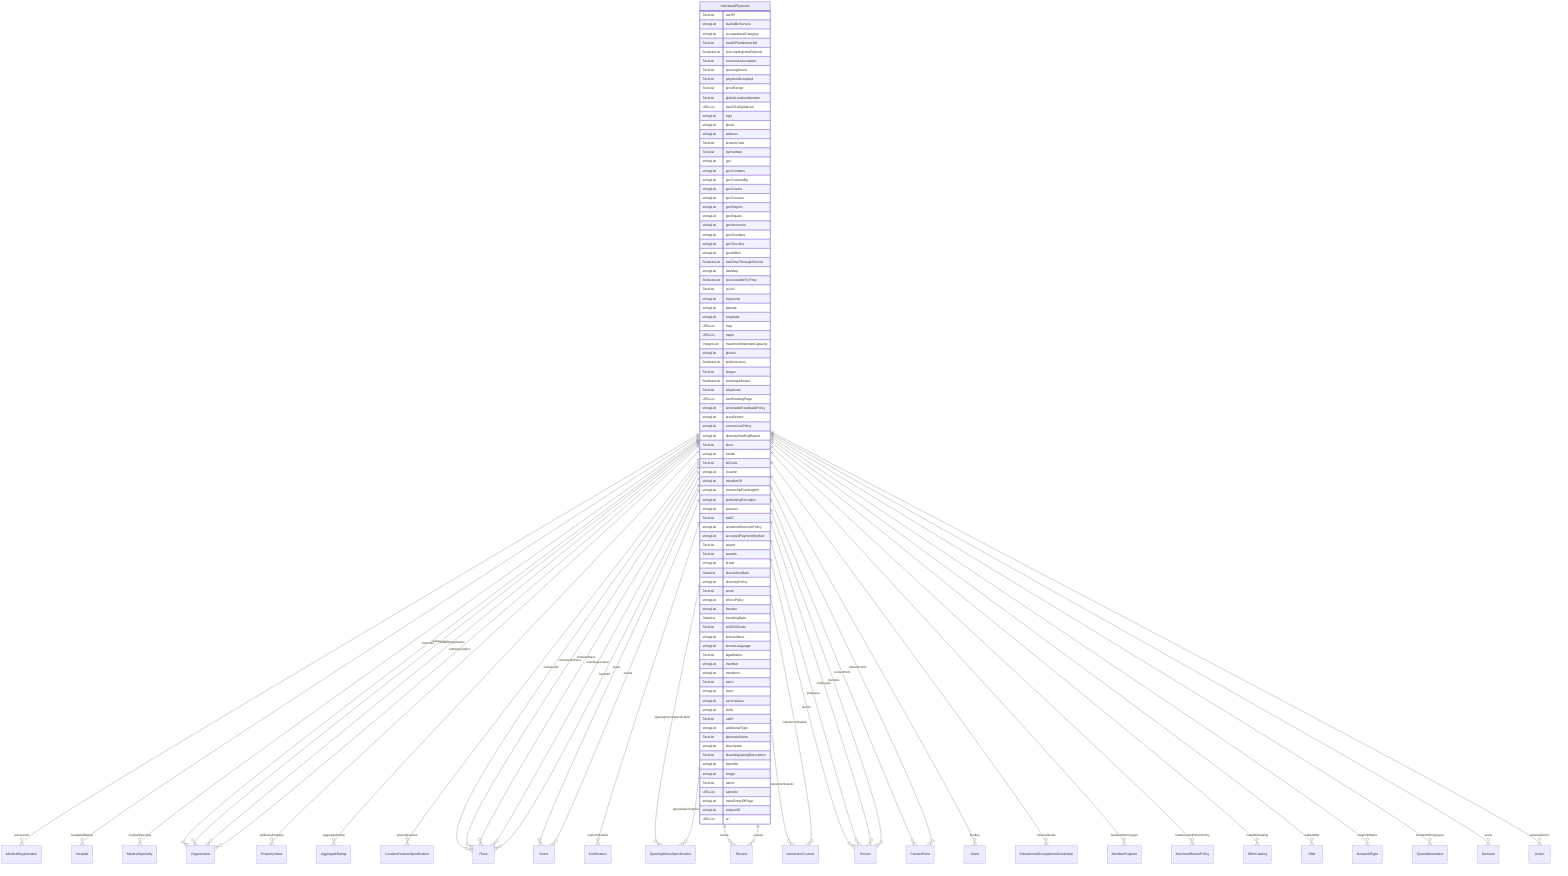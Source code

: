 erDiagram
IndividualPhysician {
    TextList usNPI  
    stringList availableService  
    stringList occupationalCategory  
    TextList healthPlanNetworkId  
    BooleanList isAcceptingNewPatients  
    TextList currenciesAccepted  
    TextList openingHours  
    TextList paymentAccepted  
    TextList priceRange  
    TextList globalLocationNumber  
    URLList hasGS1DigitalLink  
    stringList logo  
    stringList photo  
    stringList address  
    TextList branchCode  
    TextList faxNumber  
    stringList geo  
    stringList geoContains  
    stringList geoCoveredBy  
    stringList geoCovers  
    stringList geoCrosses  
    stringList geoDisjoint  
    stringList geoEquals  
    stringList geoIntersects  
    stringList geoOverlaps  
    stringList geoTouches  
    stringList geoWithin  
    BooleanList hasDriveThroughService  
    stringList hasMap  
    BooleanList isAccessibleForFree  
    TextList isicV4  
    stringList keywords  
    stringList latitude  
    stringList longitude  
    URLList map  
    URLList maps  
    IntegerList maximumAttendeeCapacity  
    stringList photos  
    BooleanList publicAccess  
    TextList slogan  
    BooleanList smokingAllowed  
    TextList telephone  
    URLList tourBookingPage  
    stringList actionableFeedbackPolicy  
    stringList areaServed  
    stringList correctionsPolicy  
    stringList diversityStaffingReport  
    TextList duns  
    stringList funder  
    TextList leiCode  
    stringList location  
    stringList memberOf  
    stringList ownershipFundingInfo  
    stringList publishingPrinciples  
    stringList sponsor  
    TextList taxID  
    stringList unnamedSourcesPolicy  
    stringList acceptedPaymentMethod  
    TextList award  
    TextList awards  
    stringList brand  
    DateList dissolutionDate  
    stringList diversityPolicy  
    TextList email  
    stringList ethicsPolicy  
    stringList founder  
    DateList foundingDate  
    TextList iso6523Code  
    stringList knowsAbout  
    stringList knowsLanguage  
    TextList legalName  
    stringList member  
    stringList members  
    TextList naics  
    stringList owns  
    stringList serviceArea  
    stringList skills  
    TextList vatID  
    stringList additionalType  
    TextList alternateName  
    stringList description  
    TextList disambiguatingDescription  
    stringList identifier  
    stringList image  
    TextList name  
    URLList sameAs  
    stringList mainEntityOfPage  
    stringList subjectOf  
    URLList url  
}

IndividualPhysician ||--}o MedicalOrganization : "practicesAt"
IndividualPhysician ||--}o Hospital : "hospitalAffiliation"
IndividualPhysician ||--}o MedicalSpecialty : "medicalSpecialty"
IndividualPhysician ||--}o Organization : "branchOf"
IndividualPhysician ||--}o PropertyValue : "additionalProperty"
IndividualPhysician ||--}o AggregateRating : "aggregateRating"
IndividualPhysician ||--}o LocationFeatureSpecification : "amenityFeature"
IndividualPhysician ||--}o Place : "containedIn"
IndividualPhysician ||--}o Place : "containedInPlace"
IndividualPhysician ||--}o Place : "containsPlace"
IndividualPhysician ||--}o Event : "event"
IndividualPhysician ||--}o Event : "events"
IndividualPhysician ||--}o Certification : "hasCertification"
IndividualPhysician ||--}o OpeningHoursSpecification : "openingHoursSpecification"
IndividualPhysician ||--}o Review : "review"
IndividualPhysician ||--}o Review : "reviews"
IndividualPhysician ||--}o OpeningHoursSpecification : "specialOpeningHoursSpecification"
IndividualPhysician ||--}o InteractionCounter : "agentInteractionStatistic"
IndividualPhysician ||--}o Person : "alumni"
IndividualPhysician ||--}o ContactPoint : "contactPoint"
IndividualPhysician ||--}o ContactPoint : "contactPoints"
IndividualPhysician ||--}o Organization : "department"
IndividualPhysician ||--}o Person : "employee"
IndividualPhysician ||--}o Person : "employees"
IndividualPhysician ||--}o Person : "founders"
IndividualPhysician ||--}o Place : "foundingLocation"
IndividualPhysician ||--}o Grant : "funding"
IndividualPhysician ||--}o EducationalOccupationalCredential : "hasCredential"
IndividualPhysician ||--}o MemberProgram : "hasMemberProgram"
IndividualPhysician ||--}o MerchantReturnPolicy : "hasMerchantReturnPolicy"
IndividualPhysician ||--}o OfferCatalog : "hasOfferCatalog"
IndividualPhysician ||--}o Place : "hasPOS"
IndividualPhysician ||--}o InteractionCounter : "interactionStatistic"
IndividualPhysician ||--}o Offer : "makesOffer"
IndividualPhysician ||--}o NonprofitType : "nonprofitStatus"
IndividualPhysician ||--}o QuantitativeValue : "numberOfEmployees"
IndividualPhysician ||--}o Organization : "parentOrganization"
IndividualPhysician ||--}o Demand : "seeks"
IndividualPhysician ||--}o Organization : "subOrganization"
IndividualPhysician ||--}o Action : "potentialAction"